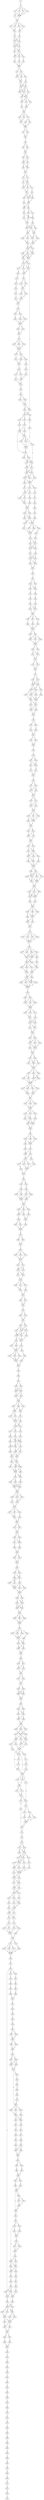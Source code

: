 strict digraph  {
	S0 -> S1 [ label = A ];
	S1 -> S2 [ label = C ];
	S1 -> S3 [ label = G ];
	S1 -> S4 [ label = A ];
	S1 -> S5 [ label = T ];
	S2 -> S6 [ label = T ];
	S2 -> S7 [ label = C ];
	S3 -> S6 [ label = T ];
	S4 -> S6 [ label = T ];
	S5 -> S6 [ label = T ];
	S6 -> S8 [ label = T ];
	S7 -> S8 [ label = T ];
	S8 -> S9 [ label = T ];
	S8 -> S10 [ label = G ];
	S8 -> S11 [ label = C ];
	S8 -> S12 [ label = A ];
	S9 -> S13 [ label = C ];
	S10 -> S14 [ label = T ];
	S11 -> S13 [ label = C ];
	S12 -> S14 [ label = T ];
	S13 -> S15 [ label = A ];
	S14 -> S16 [ label = C ];
	S15 -> S17 [ label = A ];
	S15 -> S18 [ label = G ];
	S16 -> S17 [ label = A ];
	S16 -> S18 [ label = G ];
	S17 -> S19 [ label = A ];
	S17 -> S20 [ label = G ];
	S18 -> S19 [ label = A ];
	S18 -> S20 [ label = G ];
	S19 -> S21 [ label = A ];
	S20 -> S21 [ label = A ];
	S20 -> S22 [ label = G ];
	S21 -> S23 [ label = C ];
	S21 -> S24 [ label = G ];
	S21 -> S25 [ label = T ];
	S22 -> S23 [ label = C ];
	S23 -> S26 [ label = T ];
	S24 -> S27 [ label = C ];
	S25 -> S28 [ label = A ];
	S26 -> S29 [ label = T ];
	S27 -> S29 [ label = T ];
	S28 -> S29 [ label = T ];
	S29 -> S30 [ label = G ];
	S29 -> S31 [ label = T ];
	S30 -> S32 [ label = C ];
	S30 -> S33 [ label = G ];
	S30 -> S34 [ label = A ];
	S31 -> S33 [ label = G ];
	S32 -> S35 [ label = C ];
	S33 -> S36 [ label = A ];
	S34 -> S36 [ label = A ];
	S35 -> S37 [ label = A ];
	S35 -> S38 [ label = G ];
	S36 -> S37 [ label = A ];
	S36 -> S38 [ label = G ];
	S37 -> S39 [ label = T ];
	S37 -> S40 [ label = C ];
	S37 -> S41 [ label = G ];
	S38 -> S40 [ label = C ];
	S38 -> S41 [ label = G ];
	S39 -> S42 [ label = C ];
	S40 -> S42 [ label = C ];
	S41 -> S43 [ label = T ];
	S41 -> S42 [ label = C ];
	S42 -> S44 [ label = G ];
	S42 -> S45 [ label = C ];
	S42 -> S46 [ label = A ];
	S43 -> S44 [ label = G ];
	S44 -> S47 [ label = C ];
	S45 -> S48 [ label = T ];
	S46 -> S48 [ label = T ];
	S47 -> S49 [ label = T ];
	S48 -> S49 [ label = T ];
	S49 -> S50 [ label = G ];
	S49 -> S51 [ label = C ];
	S49 -> S52 [ label = T ];
	S50 -> S53 [ label = G ];
	S51 -> S54 [ label = A ];
	S51 -> S55 [ label = C ];
	S52 -> S53 [ label = G ];
	S53 -> S56 [ label = A ];
	S54 -> S56 [ label = A ];
	S55 -> S56 [ label = A ];
	S56 -> S57 [ label = G ];
	S56 -> S58 [ label = C ];
	S57 -> S59 [ label = G ];
	S58 -> S59 [ label = G ];
	S59 -> S60 [ label = T ];
	S60 -> S61 [ label = T ];
	S60 -> S62 [ label = G ];
	S61 -> S63 [ label = C ];
	S62 -> S63 [ label = C ];
	S63 -> S64 [ label = A ];
	S63 -> S65 [ label = C ];
	S64 -> S66 [ label = C ];
	S65 -> S67 [ label = T ];
	S65 -> S66 [ label = C ];
	S66 -> S68 [ label = T ];
	S66 -> S69 [ label = C ];
	S67 -> S68 [ label = T ];
	S68 -> S70 [ label = T ];
	S69 -> S70 [ label = T ];
	S70 -> S71 [ label = G ];
	S70 -> S72 [ label = A ];
	S71 -> S73 [ label = A ];
	S71 -> S74 [ label = C ];
	S72 -> S73 [ label = A ];
	S73 -> S75 [ label = A ];
	S73 -> S76 [ label = G ];
	S73 -> S77 [ label = T ];
	S74 -> S77 [ label = T ];
	S75 -> S78 [ label = A ];
	S76 -> S79 [ label = G ];
	S77 -> S79 [ label = G ];
	S78 -> S80 [ label = C ];
	S78 -> S81 [ label = A ];
	S79 -> S82 [ label = G ];
	S79 -> S80 [ label = C ];
	S79 -> S81 [ label = A ];
	S80 -> S83 [ label = T ];
	S81 -> S83 [ label = T ];
	S82 -> S84 [ label = C ];
	S83 -> S85 [ label = G ];
	S83 -> S86 [ label = C ];
	S84 -> S86 [ label = C ];
	S85 -> S87 [ label = C ];
	S85 -> S88 [ label = T ];
	S86 -> S89 [ label = A ];
	S87 -> S90 [ label = A ];
	S88 -> S91 [ label = C ];
	S89 -> S90 [ label = A ];
	S89 -> S92 [ label = G ];
	S90 -> S93 [ label = C ];
	S91 -> S94 [ label = T ];
	S92 -> S94 [ label = T ];
	S93 -> S95 [ label = A ];
	S93 -> S96 [ label = T ];
	S93 -> S97 [ label = G ];
	S94 -> S97 [ label = G ];
	S94 -> S96 [ label = T ];
	S95 -> S98 [ label = G ];
	S96 -> S99 [ label = T ];
	S97 -> S99 [ label = T ];
	S97 -> S98 [ label = G ];
	S98 -> S100 [ label = G ];
	S98 -> S101 [ label = A ];
	S99 -> S102 [ label = T ];
	S99 -> S101 [ label = A ];
	S99 -> S103 [ label = C ];
	S100 -> S104 [ label = G ];
	S101 -> S104 [ label = G ];
	S102 -> S105 [ label = A ];
	S103 -> S105 [ label = A ];
	S104 -> S106 [ label = A ];
	S105 -> S106 [ label = A ];
	S105 -> S107 [ label = C ];
	S106 -> S108 [ label = G ];
	S106 -> S109 [ label = A ];
	S106 -> S110 [ label = C ];
	S107 -> S109 [ label = A ];
	S108 -> S111 [ label = G ];
	S108 -> S112 [ label = A ];
	S109 -> S112 [ label = A ];
	S109 -> S111 [ label = G ];
	S110 -> S112 [ label = A ];
	S111 -> S113 [ label = A ];
	S111 -> S114 [ label = G ];
	S112 -> S113 [ label = A ];
	S113 -> S115 [ label = G ];
	S113 -> S116 [ label = T ];
	S113 -> S117 [ label = A ];
	S114 -> S115 [ label = G ];
	S115 -> S118 [ label = C ];
	S115 -> S119 [ label = A ];
	S116 -> S119 [ label = A ];
	S117 -> S120 [ label = G ];
	S118 -> S121 [ label = A ];
	S119 -> S122 [ label = T ];
	S120 -> S123 [ label = G ];
	S121 -> S124 [ label = A ];
	S121 -> S125 [ label = G ];
	S122 -> S126 [ label = C ];
	S122 -> S127 [ label = T ];
	S123 -> S128 [ label = A ];
	S124 -> S129 [ label = G ];
	S125 -> S130 [ label = A ];
	S126 -> S131 [ label = G ];
	S127 -> S131 [ label = G ];
	S128 -> S132 [ label = A ];
	S129 -> S133 [ label = G ];
	S129 -> S134 [ label = A ];
	S130 -> S134 [ label = A ];
	S131 -> S135 [ label = T ];
	S131 -> S136 [ label = C ];
	S132 -> S137 [ label = G ];
	S133 -> S138 [ label = A ];
	S134 -> S139 [ label = T ];
	S134 -> S138 [ label = A ];
	S135 -> S140 [ label = G ];
	S136 -> S140 [ label = G ];
	S137 -> S141 [ label = C ];
	S138 -> S142 [ label = A ];
	S138 -> S143 [ label = G ];
	S138 -> S144 [ label = G ];
	S139 -> S145 [ label = C ];
	S139 -> S146 [ label = A ];
	S140 -> S147 [ label = A ];
	S141 -> S147 [ label = A ];
	S142 -> S148 [ label = C ];
	S143 -> S148 [ label = C ];
	S144 -> S149 [ label = A ];
	S145 -> S149 [ label = A ];
	S146 -> S149 [ label = A ];
	S146 -> S150 [ label = C ];
	S147 -> S151 [ label = C ];
	S148 -> S139 [ label = T ];
	S149 -> S152 [ label = A ];
	S149 -> S153 [ label = C ];
	S150 -> S153 [ label = C ];
	S151 -> S154 [ label = T ];
	S151 -> S155 [ label = A ];
	S152 -> S156 [ label = A ];
	S152 -> S157 [ label = G ];
	S153 -> S157 [ label = G ];
	S153 -> S156 [ label = A ];
	S154 -> S158 [ label = C ];
	S154 -> S159 [ label = T ];
	S155 -> S160 [ label = A ];
	S156 -> S161 [ label = A ];
	S156 -> S162 [ label = G ];
	S157 -> S163 [ label = T ];
	S157 -> S162 [ label = G ];
	S158 -> S164 [ label = T ];
	S159 -> S164 [ label = T ];
	S160 -> S164 [ label = T ];
	S161 -> S165 [ label = C ];
	S162 -> S166 [ label = T ];
	S162 -> S165 [ label = C ];
	S163 -> S165 [ label = C ];
	S164 -> S167 [ label = G ];
	S164 -> S168 [ label = T ];
	S165 -> S169 [ label = A ];
	S165 -> S170 [ label = C ];
	S166 -> S171 [ label = G ];
	S167 -> S172 [ label = A ];
	S168 -> S172 [ label = A ];
	S169 -> S173 [ label = T ];
	S170 -> S174 [ label = A ];
	S170 -> S175 [ label = G ];
	S171 -> S174 [ label = A ];
	S172 -> S176 [ label = T ];
	S173 -> S177 [ label = C ];
	S174 -> S178 [ label = G ];
	S174 -> S179 [ label = A ];
	S175 -> S180 [ label = T ];
	S176 -> S181 [ label = G ];
	S176 -> S182 [ label = T ];
	S176 -> S183 [ label = A ];
	S177 -> S184 [ label = A ];
	S178 -> S185 [ label = G ];
	S179 -> S185 [ label = G ];
	S180 -> S186 [ label = C ];
	S181 -> S187 [ label = G ];
	S182 -> S187 [ label = G ];
	S183 -> S187 [ label = G ];
	S184 -> S188 [ label = T ];
	S185 -> S189 [ label = A ];
	S186 -> S189 [ label = A ];
	S187 -> S190 [ label = G ];
	S187 -> S191 [ label = T ];
	S188 -> S192 [ label = C ];
	S189 -> S193 [ label = G ];
	S189 -> S194 [ label = A ];
	S190 -> S195 [ label = A ];
	S190 -> S196 [ label = C ];
	S191 -> S197 [ label = T ];
	S192 -> S198 [ label = C ];
	S193 -> S199 [ label = G ];
	S193 -> S200 [ label = A ];
	S194 -> S200 [ label = A ];
	S195 -> S201 [ label = C ];
	S196 -> S202 [ label = A ];
	S197 -> S202 [ label = A ];
	S198 -> S203 [ label = A ];
	S199 -> S203 [ label = A ];
	S200 -> S203 [ label = A ];
	S200 -> S204 [ label = G ];
	S201 -> S205 [ label = A ];
	S202 -> S206 [ label = T ];
	S203 -> S207 [ label = T ];
	S203 -> S208 [ label = A ];
	S203 -> S209 [ label = C ];
	S204 -> S210 [ label = G ];
	S205 -> S211 [ label = G ];
	S206 -> S212 [ label = C ];
	S206 -> S213 [ label = A ];
	S207 -> S214 [ label = G ];
	S208 -> S214 [ label = G ];
	S209 -> S215 [ label = A ];
	S210 -> S214 [ label = G ];
	S211 -> S216 [ label = C ];
	S212 -> S217 [ label = A ];
	S213 -> S216 [ label = C ];
	S214 -> S218 [ label = A ];
	S215 -> S219 [ label = G ];
	S216 -> S220 [ label = A ];
	S217 -> S220 [ label = A ];
	S218 -> S221 [ label = C ];
	S218 -> S222 [ label = T ];
	S219 -> S221 [ label = C ];
	S220 -> S223 [ label = G ];
	S221 -> S224 [ label = T ];
	S221 -> S225 [ label = T ];
	S222 -> S225 [ label = T ];
	S222 -> S224 [ label = T ];
	S223 -> S226 [ label = A ];
	S224 -> S227 [ label = C ];
	S225 -> S228 [ label = T ];
	S226 -> S229 [ label = T ];
	S226 -> S230 [ label = C ];
	S227 -> S231 [ label = C ];
	S227 -> S232 [ label = T ];
	S228 -> S231 [ label = C ];
	S228 -> S232 [ label = T ];
	S229 -> S233 [ label = T ];
	S230 -> S233 [ label = T ];
	S231 -> S234 [ label = C ];
	S231 -> S235 [ label = T ];
	S232 -> S235 [ label = T ];
	S233 -> S118 [ label = C ];
	S233 -> S236 [ label = G ];
	S234 -> S237 [ label = C ];
	S235 -> S237 [ label = C ];
	S236 -> S238 [ label = G ];
	S236 -> S121 [ label = A ];
	S237 -> S239 [ label = C ];
	S238 -> S240 [ label = C ];
	S239 -> S241 [ label = T ];
	S240 -> S242 [ label = T ];
	S241 -> S243 [ label = T ];
	S241 -> S244 [ label = A ];
	S242 -> S148 [ label = C ];
	S243 -> S245 [ label = T ];
	S243 -> S246 [ label = C ];
	S244 -> S246 [ label = C ];
	S245 -> S247 [ label = A ];
	S246 -> S248 [ label = T ];
	S247 -> S249 [ label = A ];
	S248 -> S250 [ label = C ];
	S249 -> S251 [ label = T ];
	S250 -> S252 [ label = C ];
	S251 -> S253 [ label = G ];
	S251 -> S254 [ label = A ];
	S252 -> S253 [ label = G ];
	S253 -> S255 [ label = T ];
	S254 -> S255 [ label = T ];
	S255 -> S256 [ label = A ];
	S255 -> S257 [ label = G ];
	S255 -> S258 [ label = T ];
	S256 -> S259 [ label = T ];
	S257 -> S260 [ label = A ];
	S258 -> S261 [ label = C ];
	S259 -> S262 [ label = C ];
	S260 -> S262 [ label = C ];
	S261 -> S262 [ label = C ];
	S262 -> S263 [ label = T ];
	S262 -> S264 [ label = G ];
	S263 -> S265 [ label = C ];
	S263 -> S266 [ label = T ];
	S263 -> S267 [ label = G ];
	S264 -> S265 [ label = C ];
	S265 -> S268 [ label = T ];
	S266 -> S268 [ label = T ];
	S267 -> S268 [ label = T ];
	S268 -> S269 [ label = G ];
	S268 -> S270 [ label = C ];
	S269 -> S271 [ label = T ];
	S269 -> S272 [ label = A ];
	S270 -> S271 [ label = T ];
	S271 -> S273 [ label = T ];
	S272 -> S273 [ label = T ];
	S273 -> S274 [ label = T ];
	S273 -> S275 [ label = C ];
	S274 -> S276 [ label = G ];
	S275 -> S276 [ label = G ];
	S276 -> S277 [ label = A ];
	S277 -> S278 [ label = A ];
	S277 -> S279 [ label = G ];
	S278 -> S280 [ label = C ];
	S278 -> S281 [ label = A ];
	S279 -> S280 [ label = C ];
	S279 -> S281 [ label = A ];
	S280 -> S282 [ label = C ];
	S280 -> S283 [ label = G ];
	S281 -> S284 [ label = A ];
	S281 -> S283 [ label = G ];
	S282 -> S285 [ label = C ];
	S282 -> S286 [ label = T ];
	S283 -> S285 [ label = C ];
	S283 -> S287 [ label = G ];
	S284 -> S288 [ label = A ];
	S285 -> S289 [ label = A ];
	S285 -> S290 [ label = G ];
	S286 -> S290 [ label = G ];
	S287 -> S289 [ label = A ];
	S288 -> S290 [ label = G ];
	S289 -> S291 [ label = A ];
	S289 -> S292 [ label = G ];
	S290 -> S291 [ label = A ];
	S291 -> S293 [ label = C ];
	S291 -> S294 [ label = G ];
	S292 -> S293 [ label = C ];
	S293 -> S295 [ label = T ];
	S294 -> S295 [ label = T ];
	S295 -> S296 [ label = G ];
	S296 -> S297 [ label = C ];
	S296 -> S298 [ label = T ];
	S297 -> S299 [ label = A ];
	S298 -> S300 [ label = C ];
	S299 -> S301 [ label = T ];
	S300 -> S301 [ label = T ];
	S301 -> S302 [ label = T ];
	S301 -> S303 [ label = C ];
	S302 -> S304 [ label = C ];
	S303 -> S304 [ label = C ];
	S304 -> S305 [ label = C ];
	S305 -> S306 [ label = T ];
	S306 -> S307 [ label = A ];
	S306 -> S308 [ label = G ];
	S307 -> S309 [ label = A ];
	S307 -> S310 [ label = C ];
	S308 -> S309 [ label = A ];
	S309 -> S311 [ label = A ];
	S310 -> S312 [ label = G ];
	S311 -> S313 [ label = C ];
	S312 -> S313 [ label = C ];
	S313 -> S314 [ label = C ];
	S314 -> S315 [ label = A ];
	S314 -> S316 [ label = C ];
	S315 -> S317 [ label = A ];
	S316 -> S318 [ label = G ];
	S316 -> S317 [ label = A ];
	S317 -> S319 [ label = A ];
	S318 -> S319 [ label = A ];
	S319 -> S320 [ label = G ];
	S319 -> S321 [ label = A ];
	S320 -> S322 [ label = C ];
	S321 -> S322 [ label = C ];
	S321 -> S323 [ label = T ];
	S322 -> S324 [ label = T ];
	S323 -> S324 [ label = T ];
	S324 -> S325 [ label = C ];
	S324 -> S326 [ label = G ];
	S324 -> S327 [ label = T ];
	S325 -> S328 [ label = C ];
	S325 -> S329 [ label = T ];
	S326 -> S328 [ label = C ];
	S327 -> S328 [ label = C ];
	S328 -> S330 [ label = T ];
	S329 -> S330 [ label = T ];
	S330 -> S331 [ label = T ];
	S330 -> S332 [ label = G ];
	S331 -> S333 [ label = C ];
	S332 -> S333 [ label = C ];
	S332 -> S334 [ label = T ];
	S333 -> S335 [ label = T ];
	S334 -> S335 [ label = T ];
	S335 -> S336 [ label = G ];
	S335 -> S337 [ label = C ];
	S336 -> S338 [ label = T ];
	S337 -> S339 [ label = C ];
	S337 -> S338 [ label = T ];
	S338 -> S340 [ label = C ];
	S338 -> S341 [ label = A ];
	S338 -> S342 [ label = T ];
	S339 -> S341 [ label = A ];
	S340 -> S343 [ label = T ];
	S341 -> S344 [ label = C ];
	S341 -> S343 [ label = T ];
	S342 -> S345 [ label = G ];
	S343 -> S346 [ label = A ];
	S344 -> S346 [ label = A ];
	S345 -> S346 [ label = A ];
	S346 -> S347 [ label = A ];
	S346 -> S348 [ label = C ];
	S347 -> S349 [ label = A ];
	S347 -> S350 [ label = T ];
	S347 -> S351 [ label = G ];
	S347 -> S352 [ label = C ];
	S348 -> S351 [ label = G ];
	S349 -> S353 [ label = A ];
	S350 -> S354 [ label = T ];
	S351 -> S354 [ label = T ];
	S351 -> S353 [ label = A ];
	S352 -> S354 [ label = T ];
	S353 -> S355 [ label = C ];
	S354 -> S355 [ label = C ];
	S355 -> S356 [ label = C ];
	S355 -> S357 [ label = A ];
	S355 -> S358 [ label = T ];
	S356 -> S359 [ label = T ];
	S356 -> S360 [ label = G ];
	S357 -> S360 [ label = G ];
	S357 -> S359 [ label = T ];
	S358 -> S360 [ label = G ];
	S359 -> S361 [ label = G ];
	S360 -> S362 [ label = T ];
	S361 -> S363 [ label = G ];
	S362 -> S363 [ label = G ];
	S363 -> S364 [ label = G ];
	S363 -> S365 [ label = A ];
	S363 -> S366 [ label = C ];
	S364 -> S367 [ label = T ];
	S364 -> S368 [ label = C ];
	S365 -> S367 [ label = T ];
	S366 -> S367 [ label = T ];
	S367 -> S369 [ label = T ];
	S367 -> S370 [ label = G ];
	S368 -> S369 [ label = T ];
	S369 -> S371 [ label = C ];
	S370 -> S371 [ label = C ];
	S371 -> S372 [ label = C ];
	S372 -> S373 [ label = T ];
	S372 -> S374 [ label = A ];
	S372 -> S375 [ label = C ];
	S372 -> S376 [ label = G ];
	S373 -> S377 [ label = C ];
	S374 -> S377 [ label = C ];
	S375 -> S377 [ label = C ];
	S376 -> S377 [ label = C ];
	S377 -> S378 [ label = T ];
	S378 -> S379 [ label = C ];
	S378 -> S380 [ label = G ];
	S378 -> S381 [ label = A ];
	S378 -> S382 [ label = T ];
	S379 -> S383 [ label = A ];
	S379 -> S384 [ label = C ];
	S380 -> S385 [ label = G ];
	S380 -> S383 [ label = A ];
	S381 -> S385 [ label = G ];
	S382 -> S383 [ label = A ];
	S383 -> S386 [ label = G ];
	S384 -> S387 [ label = T ];
	S385 -> S388 [ label = C ];
	S385 -> S386 [ label = G ];
	S386 -> S389 [ label = T ];
	S386 -> S390 [ label = A ];
	S386 -> S391 [ label = C ];
	S387 -> S392 [ label = G ];
	S388 -> S392 [ label = G ];
	S389 -> S393 [ label = A ];
	S390 -> S393 [ label = A ];
	S391 -> S394 [ label = G ];
	S392 -> S394 [ label = G ];
	S393 -> S395 [ label = T ];
	S394 -> S395 [ label = T ];
	S394 -> S396 [ label = C ];
	S395 -> S397 [ label = T ];
	S395 -> S398 [ label = C ];
	S395 -> S399 [ label = A ];
	S395 -> S400 [ label = G ];
	S396 -> S398 [ label = C ];
	S397 -> S401 [ label = A ];
	S398 -> S401 [ label = A ];
	S399 -> S401 [ label = A ];
	S400 -> S401 [ label = A ];
	S401 -> S402 [ label = T ];
	S402 -> S403 [ label = T ];
	S402 -> S404 [ label = C ];
	S403 -> S405 [ label = C ];
	S404 -> S406 [ label = T ];
	S404 -> S407 [ label = A ];
	S404 -> S405 [ label = C ];
	S405 -> S408 [ label = T ];
	S406 -> S408 [ label = T ];
	S407 -> S408 [ label = T ];
	S408 -> S409 [ label = T ];
	S408 -> S410 [ label = G ];
	S408 -> S411 [ label = C ];
	S409 -> S412 [ label = G ];
	S410 -> S412 [ label = G ];
	S411 -> S413 [ label = A ];
	S412 -> S414 [ label = T ];
	S412 -> S415 [ label = C ];
	S413 -> S415 [ label = C ];
	S413 -> S414 [ label = T ];
	S414 -> S416 [ label = G ];
	S414 -> S417 [ label = C ];
	S415 -> S417 [ label = C ];
	S416 -> S418 [ label = A ];
	S417 -> S418 [ label = A ];
	S418 -> S419 [ label = T ];
	S418 -> S420 [ label = C ];
	S419 -> S421 [ label = A ];
	S419 -> S422 [ label = C ];
	S419 -> S423 [ label = T ];
	S420 -> S421 [ label = A ];
	S421 -> S424 [ label = C ];
	S421 -> S425 [ label = T ];
	S422 -> S424 [ label = C ];
	S423 -> S424 [ label = C ];
	S424 -> S426 [ label = T ];
	S425 -> S426 [ label = T ];
	S426 -> S427 [ label = A ];
	S426 -> S428 [ label = G ];
	S427 -> S429 [ label = G ];
	S427 -> S430 [ label = C ];
	S428 -> S429 [ label = G ];
	S428 -> S431 [ label = A ];
	S429 -> S432 [ label = T ];
	S430 -> S432 [ label = T ];
	S431 -> S432 [ label = T ];
	S432 -> S433 [ label = G ];
	S432 -> S434 [ label = C ];
	S432 -> S435 [ label = A ];
	S433 -> S436 [ label = G ];
	S433 -> S437 [ label = C ];
	S434 -> S438 [ label = A ];
	S434 -> S439 [ label = T ];
	S435 -> S438 [ label = A ];
	S436 -> S440 [ label = T ];
	S437 -> S440 [ label = T ];
	S438 -> S440 [ label = T ];
	S439 -> S440 [ label = T ];
	S440 -> S441 [ label = G ];
	S440 -> S442 [ label = C ];
	S440 -> S443 [ label = A ];
	S440 -> S444 [ label = T ];
	S441 -> S445 [ label = C ];
	S442 -> S446 [ label = A ];
	S443 -> S445 [ label = C ];
	S444 -> S446 [ label = A ];
	S445 -> S447 [ label = T ];
	S446 -> S447 [ label = T ];
	S447 -> S448 [ label = A ];
	S447 -> S449 [ label = G ];
	S447 -> S450 [ label = T ];
	S448 -> S451 [ label = G ];
	S449 -> S451 [ label = G ];
	S450 -> S451 [ label = G ];
	S451 -> S452 [ label = G ];
	S451 -> S453 [ label = T ];
	S451 -> S454 [ label = C ];
	S452 -> S455 [ label = A ];
	S452 -> S456 [ label = C ];
	S453 -> S456 [ label = C ];
	S454 -> S457 [ label = T ];
	S455 -> S458 [ label = C ];
	S456 -> S458 [ label = C ];
	S456 -> S459 [ label = T ];
	S457 -> S458 [ label = C ];
	S458 -> S460 [ label = T ];
	S459 -> S460 [ label = T ];
	S460 -> S461 [ label = G ];
	S461 -> S462 [ label = T ];
	S461 -> S463 [ label = G ];
	S461 -> S464 [ label = A ];
	S462 -> S465 [ label = T ];
	S462 -> S466 [ label = C ];
	S463 -> S465 [ label = T ];
	S464 -> S465 [ label = T ];
	S465 -> S467 [ label = G ];
	S466 -> S468 [ label = C ];
	S467 -> S469 [ label = T ];
	S467 -> S470 [ label = G ];
	S468 -> S469 [ label = T ];
	S469 -> S471 [ label = C ];
	S470 -> S472 [ label = T ];
	S470 -> S471 [ label = C ];
	S471 -> S473 [ label = C ];
	S471 -> S474 [ label = A ];
	S471 -> S475 [ label = T ];
	S472 -> S476 [ label = G ];
	S473 -> S477 [ label = T ];
	S474 -> S478 [ label = G ];
	S475 -> S477 [ label = T ];
	S476 -> S477 [ label = T ];
	S477 -> S479 [ label = C ];
	S478 -> S479 [ label = C ];
	S479 -> S480 [ label = C ];
	S480 -> S481 [ label = T ];
	S480 -> S482 [ label = A ];
	S481 -> S483 [ label = T ];
	S482 -> S484 [ label = A ];
	S483 -> S485 [ label = C ];
	S483 -> S486 [ label = T ];
	S484 -> S487 [ label = G ];
	S484 -> S488 [ label = A ];
	S485 -> S489 [ label = C ];
	S486 -> S489 [ label = C ];
	S487 -> S490 [ label = G ];
	S487 -> S489 [ label = C ];
	S488 -> S490 [ label = G ];
	S489 -> S491 [ label = T ];
	S490 -> S491 [ label = T ];
	S491 -> S492 [ label = G ];
	S491 -> S493 [ label = A ];
	S491 -> S494 [ label = C ];
	S492 -> S495 [ label = A ];
	S492 -> S496 [ label = G ];
	S493 -> S495 [ label = A ];
	S494 -> S497 [ label = T ];
	S495 -> S498 [ label = T ];
	S496 -> S499 [ label = C ];
	S497 -> S499 [ label = C ];
	S498 -> S500 [ label = G ];
	S498 -> S501 [ label = T ];
	S499 -> S502 [ label = C ];
	S500 -> S503 [ label = C ];
	S501 -> S503 [ label = C ];
	S502 -> S503 [ label = C ];
	S503 -> S504 [ label = A ];
	S504 -> S505 [ label = A ];
	S504 -> S506 [ label = G ];
	S505 -> S507 [ label = C ];
	S506 -> S507 [ label = C ];
	S507 -> S508 [ label = T ];
	S508 -> S509 [ label = T ];
	S508 -> S510 [ label = C ];
	S508 -> S511 [ label = G ];
	S509 -> S512 [ label = A ];
	S510 -> S512 [ label = A ];
	S511 -> S512 [ label = A ];
	S512 -> S513 [ label = A ];
	S512 -> S514 [ label = G ];
	S513 -> S515 [ label = A ];
	S514 -> S516 [ label = G ];
	S514 -> S515 [ label = A ];
	S515 -> S517 [ label = A ];
	S515 -> S518 [ label = C ];
	S516 -> S518 [ label = C ];
	S517 -> S519 [ label = T ];
	S518 -> S519 [ label = T ];
	S519 -> S520 [ label = C ];
	S519 -> S521 [ label = G ];
	S519 -> S522 [ label = A ];
	S520 -> S523 [ label = C ];
	S521 -> S523 [ label = C ];
	S522 -> S524 [ label = A ];
	S523 -> S525 [ label = T ];
	S524 -> S525 [ label = T ];
	S525 -> S526 [ label = G ];
	S525 -> S527 [ label = T ];
	S526 -> S528 [ label = G ];
	S527 -> S528 [ label = G ];
	S528 -> S529 [ label = T ];
	S529 -> S530 [ label = G ];
	S529 -> S531 [ label = C ];
	S530 -> S532 [ label = T ];
	S531 -> S532 [ label = T ];
	S532 -> S533 [ label = C ];
	S532 -> S534 [ label = G ];
	S533 -> S535 [ label = A ];
	S533 -> S536 [ label = T ];
	S533 -> S537 [ label = C ];
	S534 -> S537 [ label = C ];
	S534 -> S536 [ label = T ];
	S535 -> S538 [ label = G ];
	S536 -> S539 [ label = T ];
	S536 -> S538 [ label = G ];
	S537 -> S538 [ label = G ];
	S537 -> S540 [ label = A ];
	S538 -> S541 [ label = C ];
	S538 -> S542 [ label = A ];
	S539 -> S541 [ label = C ];
	S540 -> S541 [ label = C ];
	S541 -> S543 [ label = A ];
	S542 -> S544 [ label = G ];
	S542 -> S545 [ label = T ];
	S543 -> S546 [ label = T ];
	S543 -> S547 [ label = C ];
	S544 -> S547 [ label = C ];
	S545 -> S547 [ label = C ];
	S546 -> S548 [ label = C ];
	S547 -> S549 [ label = A ];
	S547 -> S550 [ label = T ];
	S547 -> S551 [ label = G ];
	S548 -> S552 [ label = C ];
	S549 -> S553 [ label = G ];
	S550 -> S553 [ label = G ];
	S551 -> S553 [ label = G ];
	S552 -> S554 [ label = T ];
	S553 -> S554 [ label = T ];
	S554 -> S555 [ label = T ];
	S555 -> S556 [ label = C ];
	S556 -> S557 [ label = T ];
	S557 -> S558 [ label = A ];
	S557 -> S559 [ label = T ];
	S558 -> S560 [ label = C ];
	S558 -> S561 [ label = T ];
	S559 -> S560 [ label = C ];
	S559 -> S561 [ label = T ];
	S560 -> S562 [ label = C ];
	S561 -> S562 [ label = C ];
	S561 -> S563 [ label = T ];
	S562 -> S564 [ label = C ];
	S563 -> S564 [ label = C ];
	S564 -> S565 [ label = A ];
	S564 -> S566 [ label = C ];
	S564 -> S567 [ label = T ];
	S565 -> S568 [ label = A ];
	S566 -> S568 [ label = A ];
	S566 -> S569 [ label = G ];
	S567 -> S569 [ label = G ];
	S568 -> S570 [ label = G ];
	S568 -> S571 [ label = T ];
	S569 -> S572 [ label = A ];
	S570 -> S573 [ label = C ];
	S571 -> S573 [ label = C ];
	S572 -> S573 [ label = C ];
	S572 -> S574 [ label = T ];
	S573 -> S575 [ label = G ];
	S573 -> S576 [ label = A ];
	S574 -> S575 [ label = G ];
	S575 -> S577 [ label = T ];
	S575 -> S578 [ label = C ];
	S576 -> S579 [ label = A ];
	S577 -> S580 [ label = G ];
	S578 -> S581 [ label = C ];
	S579 -> S582 [ label = T ];
	S580 -> S583 [ label = C ];
	S580 -> S584 [ label = G ];
	S581 -> S584 [ label = G ];
	S581 -> S585 [ label = A ];
	S582 -> S584 [ label = G ];
	S583 -> S586 [ label = A ];
	S584 -> S587 [ label = C ];
	S584 -> S586 [ label = A ];
	S585 -> S588 [ label = G ];
	S586 -> S589 [ label = G ];
	S587 -> S590 [ label = C ];
	S587 -> S591 [ label = T ];
	S588 -> S590 [ label = C ];
	S589 -> S592 [ label = A ];
	S590 -> S593 [ label = G ];
	S590 -> S592 [ label = A ];
	S591 -> S593 [ label = G ];
	S592 -> S594 [ label = G ];
	S592 -> S595 [ label = A ];
	S593 -> S595 [ label = A ];
	S594 -> S596 [ label = G ];
	S594 -> S597 [ label = A ];
	S595 -> S596 [ label = G ];
	S595 -> S598 [ label = T ];
	S596 -> S599 [ label = G ];
	S596 -> S600 [ label = A ];
	S597 -> S599 [ label = G ];
	S598 -> S599 [ label = G ];
	S599 -> S601 [ label = A ];
	S599 -> S602 [ label = C ];
	S600 -> S601 [ label = A ];
	S601 -> S603 [ label = G ];
	S602 -> S604 [ label = C ];
	S602 -> S605 [ label = A ];
	S603 -> S606 [ label = C ];
	S603 -> S607 [ label = A ];
	S604 -> S607 [ label = A ];
	S605 -> S606 [ label = C ];
	S605 -> S607 [ label = A ];
	S606 -> S608 [ label = G ];
	S607 -> S608 [ label = G ];
	S608 -> S609 [ label = C ];
	S608 -> S610 [ label = G ];
	S608 -> S611 [ label = A ];
	S609 -> S612 [ label = A ];
	S610 -> S613 [ label = G ];
	S611 -> S613 [ label = G ];
	S612 -> S614 [ label = T ];
	S613 -> S614 [ label = T ];
	S614 -> S615 [ label = C ];
	S614 -> S616 [ label = G ];
	S614 -> S617 [ label = T ];
	S615 -> S618 [ label = C ];
	S616 -> S619 [ label = G ];
	S617 -> S618 [ label = C ];
	S618 -> S620 [ label = A ];
	S619 -> S620 [ label = A ];
	S620 -> S621 [ label = G ];
	S620 -> S622 [ label = A ];
	S621 -> S623 [ label = T ];
	S622 -> S623 [ label = T ];
	S623 -> S624 [ label = A ];
	S623 -> S625 [ label = T ];
	S624 -> S626 [ label = C ];
	S624 -> S627 [ label = T ];
	S625 -> S626 [ label = C ];
	S626 -> S628 [ label = C ];
	S627 -> S629 [ label = T ];
	S628 -> S630 [ label = T ];
	S629 -> S630 [ label = T ];
	S630 -> S631 [ label = G ];
	S630 -> S632 [ label = A ];
	S631 -> S633 [ label = C ];
	S632 -> S633 [ label = C ];
	S633 -> S634 [ label = A ];
	S634 -> S635 [ label = T ];
	S634 -> S636 [ label = C ];
	S635 -> S637 [ label = G ];
	S635 -> S638 [ label = C ];
	S636 -> S637 [ label = G ];
	S637 -> S639 [ label = C ];
	S637 -> S640 [ label = A ];
	S638 -> S641 [ label = G ];
	S639 -> S642 [ label = A ];
	S639 -> S643 [ label = C ];
	S639 -> S644 [ label = G ];
	S640 -> S643 [ label = C ];
	S641 -> S643 [ label = C ];
	S642 -> S645 [ label = A ];
	S643 -> S645 [ label = A ];
	S644 -> S645 [ label = A ];
	S645 -> S646 [ label = A ];
	S645 -> S647 [ label = G ];
	S646 -> S648 [ label = G ];
	S646 -> S649 [ label = A ];
	S647 -> S649 [ label = A ];
	S648 -> S650 [ label = C ];
	S648 -> S651 [ label = A ];
	S649 -> S651 [ label = A ];
	S649 -> S650 [ label = C ];
	S650 -> S652 [ label = T ];
	S651 -> S652 [ label = T ];
	S652 -> S653 [ label = A ];
	S652 -> S654 [ label = C ];
	S652 -> S655 [ label = T ];
	S653 -> S656 [ label = C ];
	S654 -> S656 [ label = C ];
	S655 -> S656 [ label = C ];
	S656 -> S657 [ label = T ];
	S657 -> S658 [ label = G ];
	S657 -> S659 [ label = A ];
	S657 -> S660 [ label = C ];
	S657 -> S661 [ label = T ];
	S658 -> S662 [ label = A ];
	S659 -> S662 [ label = A ];
	S660 -> S662 [ label = A ];
	S661 -> S663 [ label = C ];
	S662 -> S664 [ label = A ];
	S662 -> S665 [ label = G ];
	S663 -> S665 [ label = G ];
	S664 -> S666 [ label = G ];
	S665 -> S667 [ label = A ];
	S665 -> S666 [ label = G ];
	S666 -> S668 [ label = A ];
	S667 -> S668 [ label = A ];
	S668 -> S669 [ label = A ];
	S669 -> S670 [ label = A ];
	S669 -> S671 [ label = G ];
	S670 -> S672 [ label = A ];
	S671 -> S673 [ label = C ];
	S671 -> S672 [ label = A ];
	S672 -> S674 [ label = G ];
	S673 -> S674 [ label = G ];
	S674 -> S675 [ label = A ];
	S674 -> S676 [ label = G ];
	S675 -> S677 [ label = T ];
	S676 -> S677 [ label = T ];
	S677 -> S678 [ label = C ];
	S677 -> S679 [ label = T ];
	S678 -> S680 [ label = A ];
	S678 -> S681 [ label = G ];
	S679 -> S681 [ label = G ];
	S679 -> S680 [ label = A ];
	S680 -> S682 [ label = A ];
	S681 -> S682 [ label = A ];
	S682 -> S683 [ label = A ];
	S683 -> S684 [ label = G ];
	S683 -> S685 [ label = A ];
	S684 -> S686 [ label = C ];
	S684 -> S687 [ label = A ];
	S685 -> S687 [ label = A ];
	S686 -> S688 [ label = A ];
	S687 -> S688 [ label = A ];
	S687 -> S689 [ label = C ];
	S688 -> S690 [ label = G ];
	S689 -> S690 [ label = G ];
	S690 -> S691 [ label = C ];
	S690 -> S693 [ label = A ];
	S690 -> S694 [ label = T ];
	S691 -> S695 [ label = C ];
	S693 -> S696 [ label = G ];
	S693 -> S697 [ label = A ];
	S694 -> S695 [ label = C ];
	S695 -> S698 [ label = A ];
	S695 -> S699 [ label = C ];
	S695 -> S700 [ label = G ];
	S696 -> S698 [ label = A ];
	S697 -> S699 [ label = C ];
	S698 -> S701 [ label = G ];
	S698 -> S702 [ label = T ];
	S699 -> S703 [ label = C ];
	S699 -> S704 [ label = A ];
	S700 -> S701 [ label = G ];
	S701 -> S705 [ label = T ];
	S702 -> S705 [ label = T ];
	S703 -> S705 [ label = T ];
	S704 -> S706 [ label = A ];
	S705 -> S707 [ label = A ];
	S705 -> S708 [ label = A ];
	S705 -> S709 [ label = G ];
	S706 -> S709 [ label = G ];
	S707 -> S710 [ label = G ];
	S708 -> S711 [ label = T ];
	S709 -> S710 [ label = G ];
	S709 -> S712 [ label = A ];
	S710 -> S713 [ label = G ];
	S710 -> S714 [ label = C ];
	S710 -> S715 [ label = A ];
	S711 -> S716 [ label = G ];
	S712 -> S717 [ label = A ];
	S713 -> S718 [ label = A ];
	S714 -> S719 [ label = A ];
	S715 -> S718 [ label = A ];
	S716 -> S720 [ label = T ];
	S717 -> S707 [ label = A ];
	S718 -> S721 [ label = G ];
	S718 -> S722 [ label = A ];
	S719 -> S723 [ label = G ];
	S720 -> S710 [ label = G ];
	S721 -> S724 [ label = A ];
	S722 -> S724 [ label = A ];
	S723 -> S725 [ label = A ];
	S723 -> S726 [ label = T ];
	S724 -> S719 [ label = A ];
	S724 -> S727 [ label = T ];
	S725 -> S728 [ label = A ];
	S726 -> S729 [ label = G ];
	S726 -> S730 [ label = C ];
	S727 -> S731 [ label = G ];
	S728 -> S732 [ label = A ];
	S729 -> S732 [ label = A ];
	S730 -> S732 [ label = A ];
	S731 -> S733 [ label = A ];
	S732 -> S733 [ label = A ];
	S733 -> S734 [ label = A ];
	S734 -> S735 [ label = A ];
	S735 -> S736 [ label = G ];
	S736 -> S737 [ label = G ];
	S736 -> S738 [ label = C ];
	S737 -> S739 [ label = A ];
	S737 -> S740 [ label = G ];
	S738 -> S739 [ label = A ];
	S739 -> S741 [ label = A ];
	S739 -> S742 [ label = C ];
	S739 -> S743 [ label = G ];
	S740 -> S741 [ label = A ];
	S741 -> S744 [ label = G ];
	S741 -> S745 [ label = T ];
	S741 -> S746 [ label = A ];
	S742 -> S746 [ label = A ];
	S743 -> S747 [ label = C ];
	S744 -> S748 [ label = C ];
	S745 -> S749 [ label = T ];
	S746 -> S750 [ label = G ];
	S746 -> S748 [ label = C ];
	S747 -> S751 [ label = A ];
	S748 -> S752 [ label = T ];
	S748 -> S753 [ label = C ];
	S749 -> S752 [ label = T ];
	S750 -> S752 [ label = T ];
	S751 -> S752 [ label = T ];
	S752 -> S754 [ label = G ];
	S752 -> S755 [ label = T ];
	S753 -> S754 [ label = G ];
	S754 -> S756 [ label = A ];
	S754 -> S757 [ label = G ];
	S755 -> S756 [ label = A ];
	S756 -> S758 [ label = G ];
	S756 -> S759 [ label = T ];
	S757 -> S759 [ label = T ];
	S758 -> S760 [ label = T ];
	S759 -> S760 [ label = T ];
	S759 -> S761 [ label = G ];
	S760 -> S762 [ label = C ];
	S760 -> S763 [ label = G ];
	S761 -> S764 [ label = T ];
	S762 -> S765 [ label = T ];
	S763 -> S766 [ label = C ];
	S763 -> S767 [ label = G ];
	S764 -> S766 [ label = C ];
	S765 -> S768 [ label = G ];
	S766 -> S769 [ label = A ];
	S767 -> S769 [ label = A ];
	S768 -> S770 [ label = T ];
	S769 -> S771 [ label = C ];
	S769 -> S770 [ label = T ];
	S770 -> S772 [ label = A ];
	S770 -> S773 [ label = T ];
	S771 -> S773 [ label = T ];
	S772 -> S774 [ label = C ];
	S773 -> S775 [ label = T ];
	S774 -> S776 [ label = T ];
	S774 -> S777 [ label = C ];
	S775 -> S778 [ label = G ];
	S775 -> S779 [ label = A ];
	S776 -> S780 [ label = T ];
	S777 -> S780 [ label = T ];
	S778 -> S781 [ label = C ];
	S779 -> S780 [ label = T ];
	S780 -> S782 [ label = T ];
	S781 -> S782 [ label = T ];
	S782 -> S783 [ label = A ];
	S782 -> S784 [ label = C ];
	S783 -> S785 [ label = C ];
	S783 -> S786 [ label = A ];
	S783 -> S787 [ label = G ];
	S784 -> S788 [ label = T ];
	S785 -> S789 [ label = A ];
	S786 -> S789 [ label = A ];
	S787 -> S789 [ label = A ];
	S788 -> S789 [ label = A ];
	S789 -> S790 [ label = A ];
	S790 -> S791 [ label = A ];
	S791 -> S792 [ label = G ];
	S792 -> S793 [ label = A ];
	S792 -> S794 [ label = A ];
	S792 -> S795 [ label = G ];
	S793 -> S796 [ label = T ];
	S794 -> S797 [ label = A ];
	S795 -> S798 [ label = G ];
	S795 -> S799 [ label = T ];
	S796 -> S800 [ label = T ];
	S797 -> S801 [ label = A ];
	S798 -> S802 [ label = C ];
	S799 -> S803 [ label = T ];
	S800 -> S804 [ label = C ];
	S801 -> S805 [ label = A ];
	S802 -> S806 [ label = A ];
	S802 -> S807 [ label = C ];
	S803 -> S806 [ label = A ];
	S804 -> S808 [ label = A ];
	S805 -> S809 [ label = G ];
	S806 -> S810 [ label = A ];
	S806 -> S811 [ label = T ];
	S806 -> S812 [ label = G ];
	S807 -> S810 [ label = A ];
	S808 -> S813 [ label = T ];
	S809 -> S813 [ label = T ];
	S810 -> S814 [ label = T ];
	S810 -> S815 [ label = A ];
	S811 -> S816 [ label = C ];
	S812 -> S816 [ label = C ];
	S813 -> S817 [ label = T ];
	S814 -> S818 [ label = C ];
	S815 -> S818 [ label = C ];
	S816 -> S819 [ label = T ];
	S816 -> S818 [ label = C ];
	S817 -> S820 [ label = T ];
	S818 -> S821 [ label = C ];
	S818 -> S822 [ label = T ];
	S819 -> S822 [ label = T ];
	S820 -> S823 [ label = C ];
	S821 -> S824 [ label = A ];
	S822 -> S824 [ label = A ];
	S823 -> S825 [ label = T ];
	S824 -> S826 [ label = A ];
	S824 -> S827 [ label = T ];
	S825 -> S828 [ label = G ];
	S826 -> S829 [ label = C ];
	S827 -> S830 [ label = A ];
	S828 -> S831 [ label = G ];
	S829 -> S832 [ label = C ];
	S830 -> S832 [ label = C ];
	S831 -> S833 [ label = C ];
	S831 -> S834 [ label = T ];
	S832 -> S835 [ label = A ];
	S833 -> S836 [ label = T ];
	S834 -> S836 [ label = T ];
	S835 -> S837 [ label = T ];
	S836 -> S838 [ label = T ];
	S836 -> S839 [ label = C ];
	S837 -> S840 [ label = T ];
	S838 -> S841 [ label = C ];
	S839 -> S841 [ label = C ];
	S840 -> S842 [ label = T ];
	S841 -> S843 [ label = C ];
	S842 -> S844 [ label = A ];
	S843 -> S845 [ label = G ];
	S843 -> S846 [ label = A ];
	S844 -> S847 [ label = T ];
	S845 -> S848 [ label = G ];
	S846 -> S849 [ label = A ];
	S846 -> S848 [ label = G ];
	S847 -> S850 [ label = T ];
	S848 -> S851 [ label = T ];
	S849 -> S851 [ label = T ];
	S850 -> S852 [ label = G ];
	S851 -> S853 [ label = C ];
	S851 -> S854 [ label = A ];
	S852 -> S855 [ label = C ];
	S853 -> S856 [ label = C ];
	S854 -> S857 [ label = G ];
	S854 -> S858 [ label = T ];
	S854 -> S859 [ label = A ];
	S855 -> S860 [ label = A ];
	S856 -> S861 [ label = T ];
	S857 -> S862 [ label = T ];
	S858 -> S862 [ label = T ];
	S859 -> S863 [ label = C ];
	S860 -> S864 [ label = C ];
	S861 -> S865 [ label = G ];
	S862 -> S866 [ label = G ];
	S862 -> S867 [ label = C ];
	S863 -> S866 [ label = G ];
	S864 -> S868 [ label = T ];
	S865 -> S869 [ label = A ];
	S866 -> S870 [ label = A ];
	S867 -> S871 [ label = T ];
	S868 -> S872 [ label = A ];
	S869 -> S873 [ label = A ];
	S870 -> S874 [ label = T ];
	S871 -> S875 [ label = A ];
	S872 -> S876 [ label = T ];
	S873 -> S854 [ label = A ];
	S874 -> S877 [ label = T ];
	S875 -> S878 [ label = C ];
	S876 -> S879 [ label = G ];
	S877 -> S880 [ label = A ];
	S878 -> S881 [ label = C ];
	S879 -> S882 [ label = C ];
	S880 -> S883 [ label = G ];
	S881 -> S884 [ label = A ];
	S882 -> S885 [ label = T ];
	S883 -> S886 [ label = A ];
	S883 -> S887 [ label = G ];
	S884 -> S887 [ label = G ];
	S885 -> S888 [ label = A ];
	S886 -> S889 [ label = A ];
	S887 -> S889 [ label = A ];
	S888 -> S890 [ label = T ];
	S889 -> S891 [ label = A ];
	S890 -> S892 [ label = G ];
	S891 -> S893 [ label = G ];
	S891 -> S894 [ label = C ];
	S892 -> S895 [ label = C ];
	S893 -> S896 [ label = A ];
	S894 -> S897 [ label = C ];
	S895 -> S898 [ label = T ];
	S896 -> S899 [ label = A ];
	S897 -> S899 [ label = A ];
	S898 -> S900 [ label = A ];
	S899 -> S901 [ label = A ];
	S899 -> S902 [ label = G ];
	S900 -> S903 [ label = T ];
	S901 -> S904 [ label = C ];
	S902 -> S905 [ label = G ];
	S903 -> S906 [ label = G ];
	S904 -> S907 [ label = A ];
	S905 -> S907 [ label = A ];
	S906 -> S908 [ label = T ];
	S907 -> S909 [ label = A ];
	S907 -> S910 [ label = G ];
	S908 -> S911 [ label = G ];
	S909 -> S912 [ label = G ];
	S909 -> S913 [ label = A ];
	S910 -> S914 [ label = G ];
	S911 -> S915 [ label = T ];
	S912 -> S916 [ label = T ];
	S913 -> S916 [ label = T ];
	S914 -> S917 [ label = A ];
	S915 -> S918 [ label = G ];
	S916 -> S910 [ label = G ];
	S917 -> S919 [ label = T ];
	S917 -> S920 [ label = C ];
	S918 -> S921 [ label = C ];
	S919 -> S922 [ label = G ];
	S919 -> S923 [ label = G ];
	S920 -> S924 [ label = A ];
	S922 -> S925 [ label = C ];
	S923 -> S926 [ label = G ];
	S923 -> S927 [ label = A ];
	S924 -> S925 [ label = C ];
	S925 -> S928 [ label = T ];
	S926 -> S929 [ label = T ];
	S927 -> S930 [ label = C ];
	S927 -> S929 [ label = T ];
	S928 -> S931 [ label = G ];
	S928 -> S932 [ label = A ];
	S929 -> S933 [ label = G ];
	S930 -> S934 [ label = A ];
	S931 -> S935 [ label = C ];
	S932 -> S935 [ label = C ];
	S933 -> S936 [ label = A ];
	S934 -> S937 [ label = C ];
	S935 -> S938 [ label = A ];
	S936 -> S939 [ label = A ];
	S937 -> S940 [ label = C ];
	S938 -> S923 [ label = G ];
	S938 -> S941 [ label = A ];
	S939 -> S942 [ label = T ];
	S939 -> S795 [ label = G ];
	S940 -> S943 [ label = A ];
	S941 -> S927 [ label = A ];
	S942 -> S798 [ label = G ];
	S943 -> S799 [ label = T ];
}
